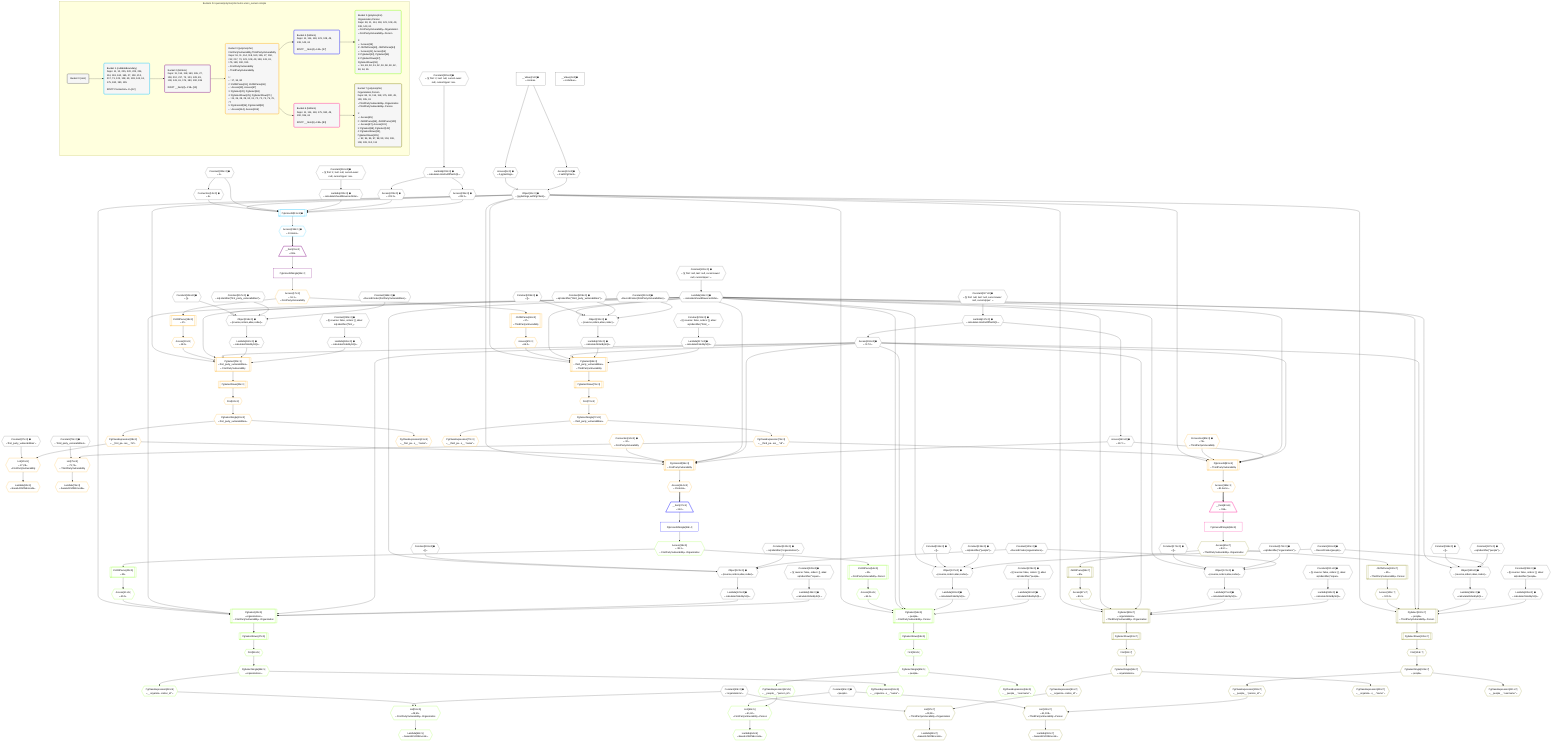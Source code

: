 %%{init: {'themeVariables': { 'fontSize': '12px'}}}%%
graph TD
    classDef path fill:#eee,stroke:#000,color:#000
    classDef plan fill:#fff,stroke-width:1px,color:#000
    classDef itemplan fill:#fff,stroke-width:2px,color:#000
    classDef unbatchedplan fill:#dff,stroke-width:1px,color:#000
    classDef sideeffectplan fill:#fcc,stroke-width:2px,color:#000
    classDef bucket fill:#f6f6f6,color:#000,stroke-width:2px,text-align:left


    %% plan dependencies
    Object122{{"Object[122∈0] ➊<br />ᐸ{reverse,orders,alias,codec}ᐳ"}}:::plan
    Lambda114{{"Lambda[114∈0] ➊<br />ᐸcalculateShouldReverseOrderᐳ"}}:::plan
    Constant119{{"Constant[119∈0] ➊<br />ᐸ[]ᐳ"}}:::plan
    Constant120{{"Constant[120∈0] ➊<br />ᐸsql.identifier(”organizations”)ᐳ"}}:::plan
    Constant121{{"Constant[121∈0] ➊<br />ᐸRecordCodec(organizations)ᐳ"}}:::plan
    Lambda114 & Constant119 & Constant120 & Constant121 --> Object122
    Object137{{"Object[137∈0] ➊<br />ᐸ{reverse,orders,alias,codec}ᐳ"}}:::plan
    Constant134{{"Constant[134∈0] ➊<br />ᐸ[]ᐳ"}}:::plan
    Constant135{{"Constant[135∈0] ➊<br />ᐸsql.identifier(”people”)ᐳ"}}:::plan
    Constant136{{"Constant[136∈0] ➊<br />ᐸRecordCodec(people)ᐳ"}}:::plan
    Lambda114 & Constant134 & Constant135 & Constant136 --> Object137
    Object159{{"Object[159∈0] ➊<br />ᐸ{reverse,orders,alias,codec}ᐳ"}}:::plan
    Constant156{{"Constant[156∈0] ➊<br />ᐸ[]ᐳ"}}:::plan
    Constant157{{"Constant[157∈0] ➊<br />ᐸsql.identifier(”first_party_vulnerabilities”)ᐳ"}}:::plan
    Constant158{{"Constant[158∈0] ➊<br />ᐸRecordCodec(firstPartyVulnerabilities)ᐳ"}}:::plan
    Lambda114 & Constant156 & Constant157 & Constant158 --> Object159
    Object174{{"Object[174∈0] ➊<br />ᐸ{reverse,orders,alias,codec}ᐳ"}}:::plan
    Constant171{{"Constant[171∈0] ➊<br />ᐸ[]ᐳ"}}:::plan
    Constant172{{"Constant[172∈0] ➊<br />ᐸsql.identifier(”organizations”)ᐳ"}}:::plan
    Lambda114 & Constant171 & Constant172 & Constant121 --> Object174
    Object189{{"Object[189∈0] ➊<br />ᐸ{reverse,orders,alias,codec}ᐳ"}}:::plan
    Constant186{{"Constant[186∈0] ➊<br />ᐸ[]ᐳ"}}:::plan
    Constant187{{"Constant[187∈0] ➊<br />ᐸsql.identifier(”people”)ᐳ"}}:::plan
    Lambda114 & Constant186 & Constant187 & Constant136 --> Object189
    Object211{{"Object[211∈0] ➊<br />ᐸ{reverse,orders,alias,codec}ᐳ"}}:::plan
    Constant208{{"Constant[208∈0] ➊<br />ᐸ[]ᐳ"}}:::plan
    Constant209{{"Constant[209∈0] ➊<br />ᐸsql.identifier(”third_party_vulnerabilities”)ᐳ"}}:::plan
    Constant210{{"Constant[210∈0] ➊<br />ᐸRecordCodec(thirdPartyVulnerabilities)ᐳ"}}:::plan
    Lambda114 & Constant208 & Constant209 & Constant210 --> Object211
    Object11{{"Object[11∈0] ➊<br />ᐸ{pgSettings,withPgClient}ᐳ"}}:::plan
    Access9{{"Access[9∈0] ➊<br />ᐸ2.pgSettingsᐳ"}}:::plan
    Access10{{"Access[10∈0] ➊<br />ᐸ2.withPgClientᐳ"}}:::plan
    Access9 & Access10 --> Object11
    __Value2["__Value[2∈0] ➊<br />ᐸcontextᐳ"]:::plan
    __Value2 --> Access9
    __Value2 --> Access10
    Connection12{{"Connection[12∈0] ➊<br />ᐸ8ᐳ"}}:::plan
    Constant225{{"Constant[225∈0] ➊<br />ᐸ2ᐳ"}}:::plan
    Constant225 --> Connection12
    Constant226{{"Constant[226∈0] ➊<br />ᐸ§{ first: null, last: null, cursorLower: null, cursorUpper: ᐳ"}}:::plan
    Constant226 --> Lambda114
    Lambda117{{"Lambda[117∈0] ➊<br />ᐸcalculateLimitAndOffsetSQLᐳ"}}:::plan
    Constant227{{"Constant[227∈0] ➊<br />ᐸ§{ first: null, last: null, cursorLower: null, cursorUpper: ᐳ"}}:::plan
    Constant227 --> Lambda117
    Access118{{"Access[118∈0] ➊<br />ᐸ117.0ᐳ"}}:::plan
    Lambda117 --> Access118
    Lambda123{{"Lambda[123∈0] ➊<br />ᐸcalculateOrderBySQLᐳ"}}:::plan
    Object122 --> Lambda123
    Lambda128{{"Lambda[128∈0] ➊<br />ᐸcalculateOrderBySQLᐳ"}}:::plan
    Constant228{{"Constant[228∈0] ➊<br />ᐸ§{ reverse: false, orders: [], alias: sql.identifier(”organiᐳ"}}:::plan
    Constant228 --> Lambda128
    Lambda138{{"Lambda[138∈0] ➊<br />ᐸcalculateOrderBySQLᐳ"}}:::plan
    Object137 --> Lambda138
    Lambda143{{"Lambda[143∈0] ➊<br />ᐸcalculateOrderBySQLᐳ"}}:::plan
    Constant229{{"Constant[229∈0] ➊<br />ᐸ§{ reverse: false, orders: [], alias: sql.identifier(”peopleᐳ"}}:::plan
    Constant229 --> Lambda143
    Access150{{"Access[150∈0] ➊<br />ᐸ117.1ᐳ"}}:::plan
    Lambda117 --> Access150
    Lambda160{{"Lambda[160∈0] ➊<br />ᐸcalculateOrderBySQLᐳ"}}:::plan
    Object159 --> Lambda160
    Lambda165{{"Lambda[165∈0] ➊<br />ᐸcalculateOrderBySQLᐳ"}}:::plan
    Constant230{{"Constant[230∈0] ➊<br />ᐸ§{ reverse: false, orders: [], alias: sql.identifier(”first_ᐳ"}}:::plan
    Constant230 --> Lambda165
    Lambda175{{"Lambda[175∈0] ➊<br />ᐸcalculateOrderBySQLᐳ"}}:::plan
    Object174 --> Lambda175
    Lambda180{{"Lambda[180∈0] ➊<br />ᐸcalculateOrderBySQLᐳ"}}:::plan
    Constant231{{"Constant[231∈0] ➊<br />ᐸ§{ reverse: false, orders: [], alias: sql.identifier(”organiᐳ"}}:::plan
    Constant231 --> Lambda180
    Lambda190{{"Lambda[190∈0] ➊<br />ᐸcalculateOrderBySQLᐳ"}}:::plan
    Object189 --> Lambda190
    Lambda195{{"Lambda[195∈0] ➊<br />ᐸcalculateOrderBySQLᐳ"}}:::plan
    Constant232{{"Constant[232∈0] ➊<br />ᐸ§{ reverse: false, orders: [], alias: sql.identifier(”peopleᐳ"}}:::plan
    Constant232 --> Lambda195
    Lambda212{{"Lambda[212∈0] ➊<br />ᐸcalculateOrderBySQLᐳ"}}:::plan
    Object211 --> Lambda212
    Lambda217{{"Lambda[217∈0] ➊<br />ᐸcalculateOrderBySQLᐳ"}}:::plan
    Constant233{{"Constant[233∈0] ➊<br />ᐸ§{ reverse: false, orders: [], alias: sql.identifier(”third_ᐳ"}}:::plan
    Constant233 --> Lambda217
    Lambda220{{"Lambda[220∈0] ➊<br />ᐸcalculateShouldReverseOrderᐳ"}}:::plan
    Constant234{{"Constant[234∈0] ➊<br />ᐸ§{ first: 2, last: null, cursorLower: null, cursorUpper: nulᐳ"}}:::plan
    Constant234 --> Lambda220
    Lambda222{{"Lambda[222∈0] ➊<br />ᐸcalculateLimitAndOffsetSQLᐳ"}}:::plan
    Constant235{{"Constant[235∈0] ➊<br />ᐸ§{ first: 2, last: null, cursorLower: null, cursorUpper: nulᐳ"}}:::plan
    Constant235 --> Lambda222
    Access223{{"Access[223∈0] ➊<br />ᐸ222.0ᐳ"}}:::plan
    Lambda222 --> Access223
    Access224{{"Access[224∈0] ➊<br />ᐸ222.1ᐳ"}}:::plan
    Lambda222 --> Access224
    __Value4["__Value[4∈0] ➊<br />ᐸrootValueᐳ"]:::plan
    Constant27{{"Constant[27∈0] ➊<br />ᐸ'first_party_vulnerabilities'ᐳ"}}:::plan
    Constant49{{"Constant[49∈0] ➊<br />ᐸ'organizations'ᐳ"}}:::plan
    Constant61{{"Constant[61∈0] ➊<br />ᐸ'people'ᐳ"}}:::plan
    Constant73{{"Constant[73∈0] ➊<br />ᐸ'third_party_vulnerabilities'ᐳ"}}:::plan
    PgUnionAll13[["PgUnionAll[13∈1] ➊"]]:::plan
    Object11 & Connection12 & Constant225 & Lambda220 & Access223 & Access224 --> PgUnionAll13
    Access218{{"Access[218∈1] ➊<br />ᐸ13.itemsᐳ"}}:::plan
    PgUnionAll13 --> Access218
    __Item15[/"__Item[15∈2]<br />ᐸ218ᐳ"\]:::itemplan
    Access218 ==> __Item15
    PgUnionAllSingle16["PgUnionAllSingle[16∈2]"]:::plan
    __Item15 --> PgUnionAllSingle16
    PgSelect20[["PgSelect[20∈3]<br />ᐸfirst_party_vulnerabilitiesᐳ<br />ᐳFirstPartyVulnerability"]]:::plan
    Access19{{"Access[19∈3]<br />ᐸ18.0ᐳ"}}:::plan
    Object11 & Access19 & Lambda114 & Access118 & Lambda160 & Lambda165 --> PgSelect20
    PgUnionAll35[["PgUnionAll[35∈3]<br />ᐳFirstPartyVulnerability"]]:::plan
    PgClassExpression28{{"PgClassExpression[28∈3]<br />ᐸ__first_pa...ies__.”id”ᐳ"}}:::plan
    Connection34{{"Connection[34∈3] ➊<br />ᐸ32ᐳ<br />ᐳFirstPartyVulnerability"}}:::plan
    Object11 & PgClassExpression28 & Connection34 & Lambda114 & Access118 & Access150 --> PgUnionAll35
    PgSelect68[["PgSelect[68∈3]<br />ᐸthird_party_vulnerabilitiesᐳ<br />ᐳThirdPartyVulnerability"]]:::plan
    Access67{{"Access[67∈3]<br />ᐸ66.0ᐳ"}}:::plan
    Object11 & Access67 & Lambda114 & Access118 & Lambda212 & Lambda217 --> PgSelect68
    PgUnionAll81[["PgUnionAll[81∈3]<br />ᐳThirdPartyVulnerability"]]:::plan
    PgClassExpression74{{"PgClassExpression[74∈3]<br />ᐸ__third_pa...ies__.”id”ᐳ"}}:::plan
    Connection80{{"Connection[80∈3] ➊<br />ᐸ78ᐳ<br />ᐳThirdPartyVulnerability"}}:::plan
    Object11 & PgClassExpression74 & Connection80 & Lambda114 & Access118 & Access150 --> PgUnionAll81
    List29{{"List[29∈3]<br />ᐸ27,28ᐳ<br />ᐳFirstPartyVulnerability"}}:::plan
    Constant27 & PgClassExpression28 --> List29
    List75{{"List[75∈3]<br />ᐸ73,74ᐳ<br />ᐳThirdPartyVulnerability"}}:::plan
    Constant73 & PgClassExpression74 --> List75
    Access17{{"Access[17∈3]<br />ᐸ16.1ᐳ<br />ᐳFirstPartyVulnerability"}}:::plan
    PgUnionAllSingle16 --> Access17
    JSONParse18[["JSONParse[18∈3]<br />ᐸ17ᐳ"]]:::plan
    Access17 --> JSONParse18
    JSONParse18 --> Access19
    First24{{"First[24∈3]"}}:::plan
    PgSelectRows25[["PgSelectRows[25∈3]"]]:::plan
    PgSelectRows25 --> First24
    PgSelect20 --> PgSelectRows25
    PgSelectSingle26{{"PgSelectSingle[26∈3]<br />ᐸfirst_party_vulnerabilitiesᐳ"}}:::plan
    First24 --> PgSelectSingle26
    PgSelectSingle26 --> PgClassExpression28
    Lambda30{{"Lambda[30∈3]<br />ᐸbase64JSONEncodeᐳ"}}:::plan
    List29 --> Lambda30
    PgClassExpression31{{"PgClassExpression[31∈3]<br />ᐸ__first_pa...s__.”name”ᐳ"}}:::plan
    PgSelectSingle26 --> PgClassExpression31
    JSONParse66[["JSONParse[66∈3]<br />ᐸ17ᐳ<br />ᐳThirdPartyVulnerability"]]:::plan
    Access17 --> JSONParse66
    JSONParse66 --> Access67
    First70{{"First[70∈3]"}}:::plan
    PgSelectRows71[["PgSelectRows[71∈3]"]]:::plan
    PgSelectRows71 --> First70
    PgSelect68 --> PgSelectRows71
    PgSelectSingle72{{"PgSelectSingle[72∈3]<br />ᐸthird_party_vulnerabilitiesᐳ"}}:::plan
    First70 --> PgSelectSingle72
    PgSelectSingle72 --> PgClassExpression74
    Lambda76{{"Lambda[76∈3]<br />ᐸbase64JSONEncodeᐳ"}}:::plan
    List75 --> Lambda76
    PgClassExpression77{{"PgClassExpression[77∈3]<br />ᐸ__third_pa...s__.”name”ᐳ"}}:::plan
    PgSelectSingle72 --> PgClassExpression77
    Access144{{"Access[144∈3]<br />ᐸ35.itemsᐳ"}}:::plan
    PgUnionAll35 --> Access144
    Access196{{"Access[196∈3]<br />ᐸ81.itemsᐳ"}}:::plan
    PgUnionAll81 --> Access196
    __Item37[/"__Item[37∈4]<br />ᐸ144ᐳ"\]:::itemplan
    Access144 ==> __Item37
    PgUnionAllSingle38["PgUnionAllSingle[38∈4]"]:::plan
    __Item37 --> PgUnionAllSingle38
    PgSelect42[["PgSelect[42∈5]<br />ᐸorganizationsᐳ<br />ᐳFirstPartyVulnerabilityᐳOrganization"]]:::plan
    Access41{{"Access[41∈5]<br />ᐸ40.0ᐳ"}}:::plan
    Object11 & Access41 & Lambda114 & Access118 & Lambda123 & Lambda128 --> PgSelect42
    PgSelect56[["PgSelect[56∈5]<br />ᐸpeopleᐳ<br />ᐳFirstPartyVulnerabilityᐳPerson"]]:::plan
    Access55{{"Access[55∈5]<br />ᐸ54.0ᐳ"}}:::plan
    Object11 & Access55 & Lambda114 & Access118 & Lambda138 & Lambda143 --> PgSelect56
    List51{{"List[51∈5]<br />ᐸ49,50ᐳ<br />ᐳFirstPartyVulnerabilityᐳOrganization"}}:::plan
    PgClassExpression50{{"PgClassExpression[50∈5]<br />ᐸ__organiza...zation_id”ᐳ"}}:::plan
    Constant49 & PgClassExpression50 --> List51
    List63{{"List[63∈5]<br />ᐸ61,62ᐳ<br />ᐳFirstPartyVulnerabilityᐳPerson"}}:::plan
    PgClassExpression62{{"PgClassExpression[62∈5]<br />ᐸ__people__.”person_id”ᐳ"}}:::plan
    Constant61 & PgClassExpression62 --> List63
    Access39{{"Access[39∈5]<br />ᐸ38.1ᐳ<br />ᐳFirstPartyVulnerabilityᐳOrganization"}}:::plan
    PgUnionAllSingle38 --> Access39
    JSONParse40[["JSONParse[40∈5]<br />ᐸ39ᐳ"]]:::plan
    Access39 --> JSONParse40
    JSONParse40 --> Access41
    First46{{"First[46∈5]"}}:::plan
    PgSelectRows47[["PgSelectRows[47∈5]"]]:::plan
    PgSelectRows47 --> First46
    PgSelect42 --> PgSelectRows47
    PgSelectSingle48{{"PgSelectSingle[48∈5]<br />ᐸorganizationsᐳ"}}:::plan
    First46 --> PgSelectSingle48
    PgSelectSingle48 --> PgClassExpression50
    Lambda52{{"Lambda[52∈5]<br />ᐸbase64JSONEncodeᐳ"}}:::plan
    List51 --> Lambda52
    PgClassExpression53{{"PgClassExpression[53∈5]<br />ᐸ__organiza...s__.”name”ᐳ"}}:::plan
    PgSelectSingle48 --> PgClassExpression53
    JSONParse54[["JSONParse[54∈5]<br />ᐸ39ᐳ<br />ᐳFirstPartyVulnerabilityᐳPerson"]]:::plan
    Access39 --> JSONParse54
    JSONParse54 --> Access55
    First58{{"First[58∈5]"}}:::plan
    PgSelectRows59[["PgSelectRows[59∈5]"]]:::plan
    PgSelectRows59 --> First58
    PgSelect56 --> PgSelectRows59
    PgSelectSingle60{{"PgSelectSingle[60∈5]<br />ᐸpeopleᐳ"}}:::plan
    First58 --> PgSelectSingle60
    PgSelectSingle60 --> PgClassExpression62
    Lambda64{{"Lambda[64∈5]<br />ᐸbase64JSONEncodeᐳ"}}:::plan
    List63 --> Lambda64
    PgClassExpression65{{"PgClassExpression[65∈5]<br />ᐸ__people__.”username”ᐳ"}}:::plan
    PgSelectSingle60 --> PgClassExpression65
    __Item83[/"__Item[83∈6]<br />ᐸ196ᐳ"\]:::itemplan
    Access196 ==> __Item83
    PgUnionAllSingle84["PgUnionAllSingle[84∈6]"]:::plan
    __Item83 --> PgUnionAllSingle84
    PgSelect88[["PgSelect[88∈7]<br />ᐸorganizationsᐳ<br />ᐳThirdPartyVulnerabilityᐳOrganization"]]:::plan
    Access87{{"Access[87∈7]<br />ᐸ86.0ᐳ"}}:::plan
    Object11 & Access87 & Lambda114 & Access118 & Lambda175 & Lambda180 --> PgSelect88
    PgSelect102[["PgSelect[102∈7]<br />ᐸpeopleᐳ<br />ᐳThirdPartyVulnerabilityᐳPerson"]]:::plan
    Access101{{"Access[101∈7]<br />ᐸ100.0ᐳ"}}:::plan
    Object11 & Access101 & Lambda114 & Access118 & Lambda190 & Lambda195 --> PgSelect102
    List97{{"List[97∈7]<br />ᐸ49,96ᐳ<br />ᐳThirdPartyVulnerabilityᐳOrganization"}}:::plan
    PgClassExpression96{{"PgClassExpression[96∈7]<br />ᐸ__organiza...zation_id”ᐳ"}}:::plan
    Constant49 & PgClassExpression96 --> List97
    List109{{"List[109∈7]<br />ᐸ61,108ᐳ<br />ᐳThirdPartyVulnerabilityᐳPerson"}}:::plan
    PgClassExpression108{{"PgClassExpression[108∈7]<br />ᐸ__people__.”person_id”ᐳ"}}:::plan
    Constant61 & PgClassExpression108 --> List109
    Access85{{"Access[85∈7]<br />ᐸ84.1ᐳ<br />ᐳThirdPartyVulnerabilityᐳOrganization"}}:::plan
    PgUnionAllSingle84 --> Access85
    JSONParse86[["JSONParse[86∈7]<br />ᐸ85ᐳ"]]:::plan
    Access85 --> JSONParse86
    JSONParse86 --> Access87
    First92{{"First[92∈7]"}}:::plan
    PgSelectRows93[["PgSelectRows[93∈7]"]]:::plan
    PgSelectRows93 --> First92
    PgSelect88 --> PgSelectRows93
    PgSelectSingle94{{"PgSelectSingle[94∈7]<br />ᐸorganizationsᐳ"}}:::plan
    First92 --> PgSelectSingle94
    PgSelectSingle94 --> PgClassExpression96
    Lambda98{{"Lambda[98∈7]<br />ᐸbase64JSONEncodeᐳ"}}:::plan
    List97 --> Lambda98
    PgClassExpression99{{"PgClassExpression[99∈7]<br />ᐸ__organiza...s__.”name”ᐳ"}}:::plan
    PgSelectSingle94 --> PgClassExpression99
    JSONParse100[["JSONParse[100∈7]<br />ᐸ85ᐳ<br />ᐳThirdPartyVulnerabilityᐳPerson"]]:::plan
    Access85 --> JSONParse100
    JSONParse100 --> Access101
    First104{{"First[104∈7]"}}:::plan
    PgSelectRows105[["PgSelectRows[105∈7]"]]:::plan
    PgSelectRows105 --> First104
    PgSelect102 --> PgSelectRows105
    PgSelectSingle106{{"PgSelectSingle[106∈7]<br />ᐸpeopleᐳ"}}:::plan
    First104 --> PgSelectSingle106
    PgSelectSingle106 --> PgClassExpression108
    Lambda110{{"Lambda[110∈7]<br />ᐸbase64JSONEncodeᐳ"}}:::plan
    List109 --> Lambda110
    PgClassExpression111{{"PgClassExpression[111∈7]<br />ᐸ__people__.”username”ᐳ"}}:::plan
    PgSelectSingle106 --> PgClassExpression111

    %% define steps

    subgraph "Buckets for queries/polymorphic/vulns.union_owners.simple"
    Bucket0("Bucket 0 (root)"):::bucket
    classDef bucket0 stroke:#696969
    class Bucket0,__Value2,__Value4,Access9,Access10,Object11,Connection12,Constant27,Constant49,Constant61,Constant73,Lambda114,Lambda117,Access118,Constant119,Constant120,Constant121,Object122,Lambda123,Lambda128,Constant134,Constant135,Constant136,Object137,Lambda138,Lambda143,Access150,Constant156,Constant157,Constant158,Object159,Lambda160,Lambda165,Constant171,Constant172,Object174,Lambda175,Lambda180,Constant186,Constant187,Object189,Lambda190,Lambda195,Constant208,Constant209,Constant210,Object211,Lambda212,Lambda217,Lambda220,Lambda222,Access223,Access224,Constant225,Constant226,Constant227,Constant228,Constant229,Constant230,Constant231,Constant232,Constant233,Constant234,Constant235 bucket0
    Bucket1("Bucket 1 (nullableBoundary)<br />Deps: 11, 12, 225, 220, 223, 224, 114, 118, 160, 165, 27, 150, 212, 217, 73, 123, 128, 49, 138, 143, 61, 175, 180, 190, 195<br /><br />ROOT Connectionᐸ8ᐳ[12]"):::bucket
    classDef bucket1 stroke:#00bfff
    class Bucket1,PgUnionAll13,Access218 bucket1
    Bucket2("Bucket 2 (listItem)<br />Deps: 11, 114, 118, 160, 165, 27, 150, 212, 217, 73, 123, 128, 49, 138, 143, 61, 175, 180, 190, 195<br /><br />ROOT __Item{2}ᐸ218ᐳ[15]"):::bucket
    classDef bucket2 stroke:#7f007f
    class Bucket2,__Item15,PgUnionAllSingle16 bucket2
    Bucket3("Bucket 3 (polymorphic)<br />FirstPartyVulnerability,ThirdPartyVulnerability<br />Deps: 16, 11, 114, 118, 160, 165, 27, 150, 212, 217, 73, 123, 128, 49, 138, 143, 61, 175, 180, 190, 195<br />ᐳFirstPartyVulnerability<br />ᐳThirdPartyVulnerability<br /><br />1: <br />ᐳ: 17, 34, 80<br />2: JSONParse[18], JSONParse[66]<br />ᐳ: Access[19], Access[67]<br />3: PgSelect[20], PgSelect[68]<br />4: PgSelectRows[25], PgSelectRows[71]<br />ᐳ: 24, 26, 28, 29, 30, 31, 70, 72, 74, 75, 76, 77<br />5: PgUnionAll[35], PgUnionAll[81]<br />ᐳ: Access[144], Access[196]"):::bucket
    classDef bucket3 stroke:#ffa500
    class Bucket3,Access17,JSONParse18,Access19,PgSelect20,First24,PgSelectRows25,PgSelectSingle26,PgClassExpression28,List29,Lambda30,PgClassExpression31,Connection34,PgUnionAll35,JSONParse66,Access67,PgSelect68,First70,PgSelectRows71,PgSelectSingle72,PgClassExpression74,List75,Lambda76,PgClassExpression77,Connection80,PgUnionAll81,Access144,Access196 bucket3
    Bucket4("Bucket 4 (listItem)<br />Deps: 11, 114, 118, 123, 128, 49, 138, 143, 61<br /><br />ROOT __Item{4}ᐸ144ᐳ[37]"):::bucket
    classDef bucket4 stroke:#0000ff
    class Bucket4,__Item37,PgUnionAllSingle38 bucket4
    Bucket5("Bucket 5 (polymorphic)<br />Organization,Person<br />Deps: 38, 11, 114, 118, 123, 128, 49, 138, 143, 61<br />ᐳFirstPartyVulnerabilityᐳOrganization<br />ᐳFirstPartyVulnerabilityᐳPerson<br /><br />1: <br />ᐳ: Access[39]<br />2: JSONParse[40], JSONParse[54]<br />ᐳ: Access[41], Access[55]<br />3: PgSelect[42], PgSelect[56]<br />4: PgSelectRows[47], PgSelectRows[59]<br />ᐳ: 46, 48, 50, 51, 52, 53, 58, 60, 62, 63, 64, 65"):::bucket
    classDef bucket5 stroke:#7fff00
    class Bucket5,Access39,JSONParse40,Access41,PgSelect42,First46,PgSelectRows47,PgSelectSingle48,PgClassExpression50,List51,Lambda52,PgClassExpression53,JSONParse54,Access55,PgSelect56,First58,PgSelectRows59,PgSelectSingle60,PgClassExpression62,List63,Lambda64,PgClassExpression65 bucket5
    Bucket6("Bucket 6 (listItem)<br />Deps: 11, 114, 118, 175, 180, 49, 190, 195, 61<br /><br />ROOT __Item{6}ᐸ196ᐳ[83]"):::bucket
    classDef bucket6 stroke:#ff1493
    class Bucket6,__Item83,PgUnionAllSingle84 bucket6
    Bucket7("Bucket 7 (polymorphic)<br />Organization,Person<br />Deps: 84, 11, 114, 118, 175, 180, 49, 190, 195, 61<br />ᐳThirdPartyVulnerabilityᐳOrganization<br />ᐳThirdPartyVulnerabilityᐳPerson<br /><br />1: <br />ᐳ: Access[85]<br />2: JSONParse[86], JSONParse[100]<br />ᐳ: Access[87], Access[101]<br />3: PgSelect[88], PgSelect[102]<br />4: PgSelectRows[93], PgSelectRows[105]<br />ᐳ: 92, 94, 96, 97, 98, 99, 104, 106, 108, 109, 110, 111"):::bucket
    classDef bucket7 stroke:#808000
    class Bucket7,Access85,JSONParse86,Access87,PgSelect88,First92,PgSelectRows93,PgSelectSingle94,PgClassExpression96,List97,Lambda98,PgClassExpression99,JSONParse100,Access101,PgSelect102,First104,PgSelectRows105,PgSelectSingle106,PgClassExpression108,List109,Lambda110,PgClassExpression111 bucket7
    Bucket0 --> Bucket1
    Bucket1 --> Bucket2
    Bucket2 --> Bucket3
    Bucket3 --> Bucket4 & Bucket6
    Bucket4 --> Bucket5
    Bucket6 --> Bucket7
    end